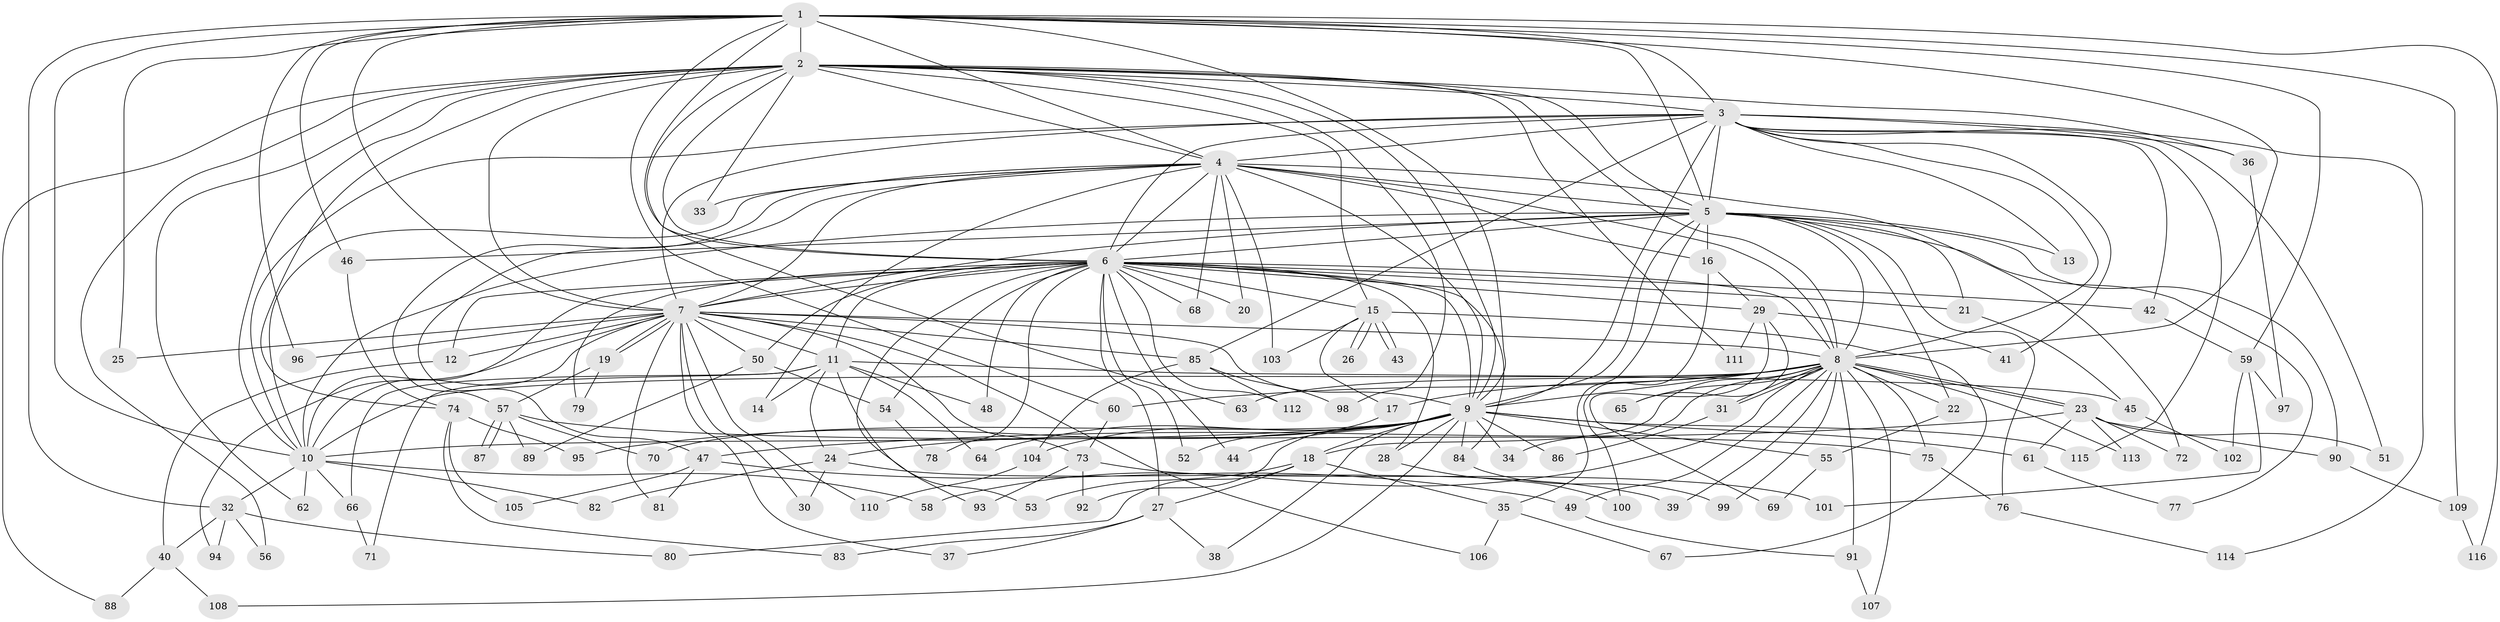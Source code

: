 // Generated by graph-tools (version 1.1) at 2025/11/02/27/25 16:11:04]
// undirected, 116 vertices, 257 edges
graph export_dot {
graph [start="1"]
  node [color=gray90,style=filled];
  1;
  2;
  3;
  4;
  5;
  6;
  7;
  8;
  9;
  10;
  11;
  12;
  13;
  14;
  15;
  16;
  17;
  18;
  19;
  20;
  21;
  22;
  23;
  24;
  25;
  26;
  27;
  28;
  29;
  30;
  31;
  32;
  33;
  34;
  35;
  36;
  37;
  38;
  39;
  40;
  41;
  42;
  43;
  44;
  45;
  46;
  47;
  48;
  49;
  50;
  51;
  52;
  53;
  54;
  55;
  56;
  57;
  58;
  59;
  60;
  61;
  62;
  63;
  64;
  65;
  66;
  67;
  68;
  69;
  70;
  71;
  72;
  73;
  74;
  75;
  76;
  77;
  78;
  79;
  80;
  81;
  82;
  83;
  84;
  85;
  86;
  87;
  88;
  89;
  90;
  91;
  92;
  93;
  94;
  95;
  96;
  97;
  98;
  99;
  100;
  101;
  102;
  103;
  104;
  105;
  106;
  107;
  108;
  109;
  110;
  111;
  112;
  113;
  114;
  115;
  116;
  1 -- 2;
  1 -- 3;
  1 -- 4;
  1 -- 5;
  1 -- 6;
  1 -- 7;
  1 -- 8;
  1 -- 9;
  1 -- 10;
  1 -- 25;
  1 -- 32;
  1 -- 46;
  1 -- 59;
  1 -- 60;
  1 -- 96;
  1 -- 109;
  1 -- 116;
  2 -- 3;
  2 -- 4;
  2 -- 5;
  2 -- 6;
  2 -- 7;
  2 -- 8;
  2 -- 9;
  2 -- 10;
  2 -- 15;
  2 -- 33;
  2 -- 36;
  2 -- 56;
  2 -- 62;
  2 -- 63;
  2 -- 74;
  2 -- 88;
  2 -- 98;
  2 -- 111;
  3 -- 4;
  3 -- 5;
  3 -- 6;
  3 -- 7;
  3 -- 8;
  3 -- 9;
  3 -- 10;
  3 -- 13;
  3 -- 36;
  3 -- 41;
  3 -- 42;
  3 -- 51;
  3 -- 85;
  3 -- 114;
  3 -- 115;
  4 -- 5;
  4 -- 6;
  4 -- 7;
  4 -- 8;
  4 -- 9;
  4 -- 10;
  4 -- 14;
  4 -- 16;
  4 -- 20;
  4 -- 33;
  4 -- 47;
  4 -- 57;
  4 -- 68;
  4 -- 72;
  4 -- 103;
  5 -- 6;
  5 -- 7;
  5 -- 8;
  5 -- 9;
  5 -- 10;
  5 -- 13;
  5 -- 16;
  5 -- 21;
  5 -- 22;
  5 -- 35;
  5 -- 46;
  5 -- 76;
  5 -- 77;
  5 -- 90;
  6 -- 7;
  6 -- 8;
  6 -- 9;
  6 -- 10;
  6 -- 11;
  6 -- 12;
  6 -- 15;
  6 -- 20;
  6 -- 21;
  6 -- 27;
  6 -- 28;
  6 -- 29;
  6 -- 42;
  6 -- 44;
  6 -- 48;
  6 -- 50;
  6 -- 52;
  6 -- 54;
  6 -- 68;
  6 -- 78;
  6 -- 79;
  6 -- 84;
  6 -- 93;
  6 -- 112;
  7 -- 8;
  7 -- 9;
  7 -- 10;
  7 -- 11;
  7 -- 12;
  7 -- 19;
  7 -- 19;
  7 -- 25;
  7 -- 30;
  7 -- 37;
  7 -- 50;
  7 -- 73;
  7 -- 81;
  7 -- 85;
  7 -- 94;
  7 -- 96;
  7 -- 106;
  7 -- 110;
  8 -- 9;
  8 -- 10;
  8 -- 17;
  8 -- 18;
  8 -- 22;
  8 -- 23;
  8 -- 23;
  8 -- 31;
  8 -- 31;
  8 -- 34;
  8 -- 39;
  8 -- 49;
  8 -- 58;
  8 -- 60;
  8 -- 63;
  8 -- 65;
  8 -- 75;
  8 -- 91;
  8 -- 99;
  8 -- 107;
  8 -- 113;
  9 -- 10;
  9 -- 18;
  9 -- 24;
  9 -- 28;
  9 -- 34;
  9 -- 38;
  9 -- 44;
  9 -- 55;
  9 -- 61;
  9 -- 64;
  9 -- 70;
  9 -- 84;
  9 -- 86;
  9 -- 92;
  9 -- 95;
  9 -- 104;
  9 -- 108;
  9 -- 115;
  10 -- 32;
  10 -- 58;
  10 -- 62;
  10 -- 66;
  10 -- 82;
  11 -- 14;
  11 -- 24;
  11 -- 45;
  11 -- 48;
  11 -- 53;
  11 -- 64;
  11 -- 66;
  11 -- 71;
  12 -- 40;
  15 -- 17;
  15 -- 26;
  15 -- 26;
  15 -- 43;
  15 -- 43;
  15 -- 67;
  15 -- 103;
  16 -- 29;
  16 -- 100;
  17 -- 52;
  18 -- 27;
  18 -- 35;
  18 -- 53;
  18 -- 80;
  19 -- 57;
  19 -- 79;
  21 -- 45;
  22 -- 55;
  23 -- 47;
  23 -- 51;
  23 -- 61;
  23 -- 72;
  23 -- 90;
  23 -- 113;
  24 -- 30;
  24 -- 39;
  24 -- 82;
  27 -- 37;
  27 -- 38;
  27 -- 83;
  28 -- 100;
  29 -- 41;
  29 -- 65;
  29 -- 69;
  29 -- 111;
  31 -- 86;
  32 -- 40;
  32 -- 56;
  32 -- 80;
  32 -- 94;
  35 -- 67;
  35 -- 106;
  36 -- 97;
  40 -- 88;
  40 -- 108;
  42 -- 59;
  45 -- 102;
  46 -- 74;
  47 -- 49;
  47 -- 81;
  47 -- 105;
  49 -- 91;
  50 -- 54;
  50 -- 89;
  54 -- 78;
  55 -- 69;
  57 -- 70;
  57 -- 75;
  57 -- 87;
  57 -- 87;
  57 -- 89;
  59 -- 97;
  59 -- 101;
  59 -- 102;
  60 -- 73;
  61 -- 77;
  66 -- 71;
  73 -- 92;
  73 -- 93;
  73 -- 101;
  74 -- 83;
  74 -- 95;
  74 -- 105;
  75 -- 76;
  76 -- 114;
  84 -- 99;
  85 -- 98;
  85 -- 104;
  85 -- 112;
  90 -- 109;
  91 -- 107;
  104 -- 110;
  109 -- 116;
}
